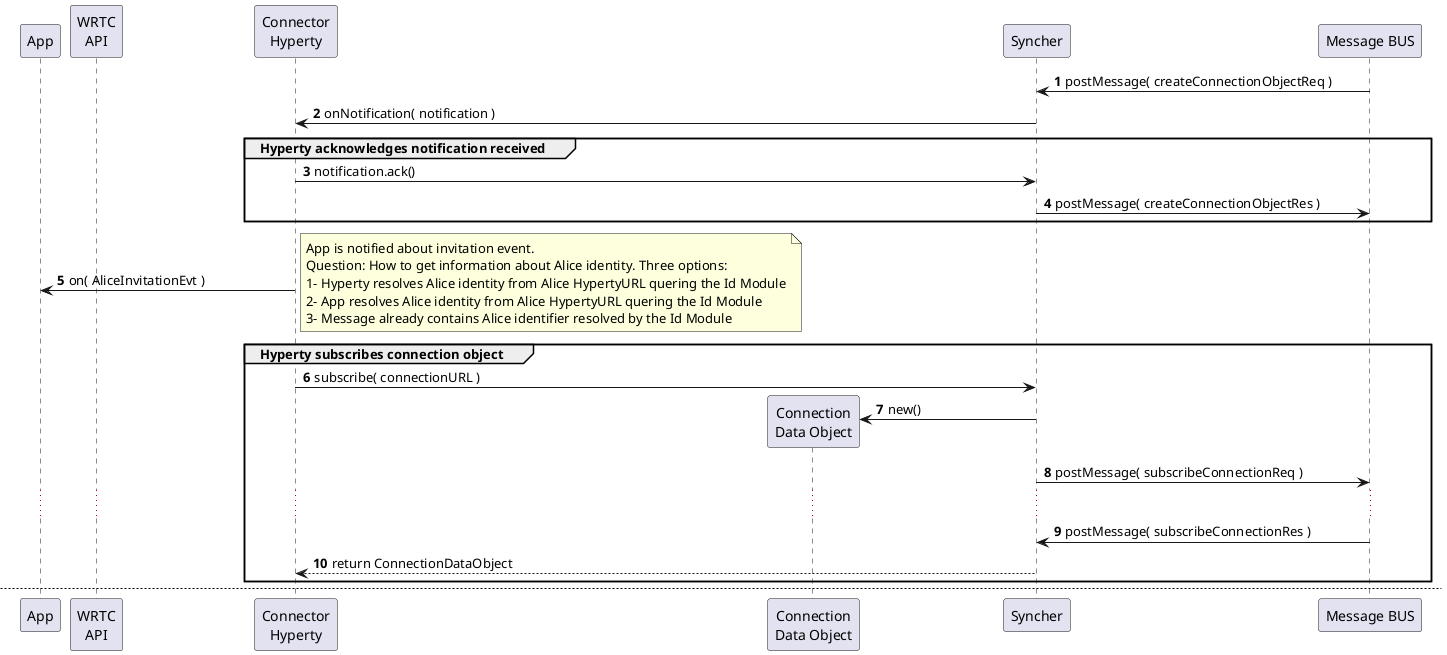 @startuml
autonumber

participant "App" as app

participant "WRTC\nAPI" as wrtcAPI

participant "Connector\nHyperty" as voiceH

participant "Connection\nController" as connCtrl

participant "Connection\nData Object" as ConnA

participant "Bob Peer\nData Object" as ConnB

participant "Syncher" as sync

participant "Message BUS" as bus

bus ->  sync : postMessage( createConnectionObjectReq )

sync -> voiceH : onNotification( notification )

group Hyperty acknowledges notification received

sync <- voiceH : notification.ack()

sync -> bus : postMessage( createConnectionObjectRes )

end group

voiceH -> app : on( AliceInvitationEvt )

note right
  App is notified about invitation event.
  Question: How to get information about Alice identity. Three options:
  1- Hyperty resolves Alice identity from Alice HypertyURL quering the Id Module
  2- App resolves Alice identity from Alice HypertyURL quering the Id Module
  3- Message already contains Alice identifier resolved by the Id Module
end note

group Hyperty subscribes connection object

voiceH -> sync : subscribe( connectionURL )

create ConnA

sync -> ConnA : new()

sync -> bus : postMessage( subscribeConnectionReq )

...

sync <- bus : postMessage( subscribeConnectionRes )

sync --> voiceH : return ConnectionDataObject

end group

newpage

group Alice accepts Connection Invitation from Alice

app -> voiceH : AliceInvitationEvt.accept()

voiceH -> ConnA : get Alice CommResources\n(incl SDP)

voiceH <-- ConnA : return Alice CommResources\n(incl SDP)

voiceH -> wrtcAPI : set Alice CommResources\n(incl SDP)

voiceH -> wrtcAPI : get CommResources\n(incl SDP)

voiceH <-- wrtcAPI : return CommResources\n(incl SDP)

voiceH -> sync : create( connectionObjSchema, CommResources, aliceHypertyURL )

create ConnB

sync -> ConnB : new()

sync -> sync : Object.observe( Connection )

sync -> bus : postMessage( createBobPeerObjectReqMsg )

...

sync <- bus : postMessage( createBobPeerObjectResOkMsg )

voiceH <-- sync : return BobPeer

end group

create connCtrl

voiceH -> connCtrl : new( Connection, BobPeer )

connCtrl -> connCtrl : Object.observe(Connection, callback )

app <-- voiceH :  return ConnectionController

@enduml
